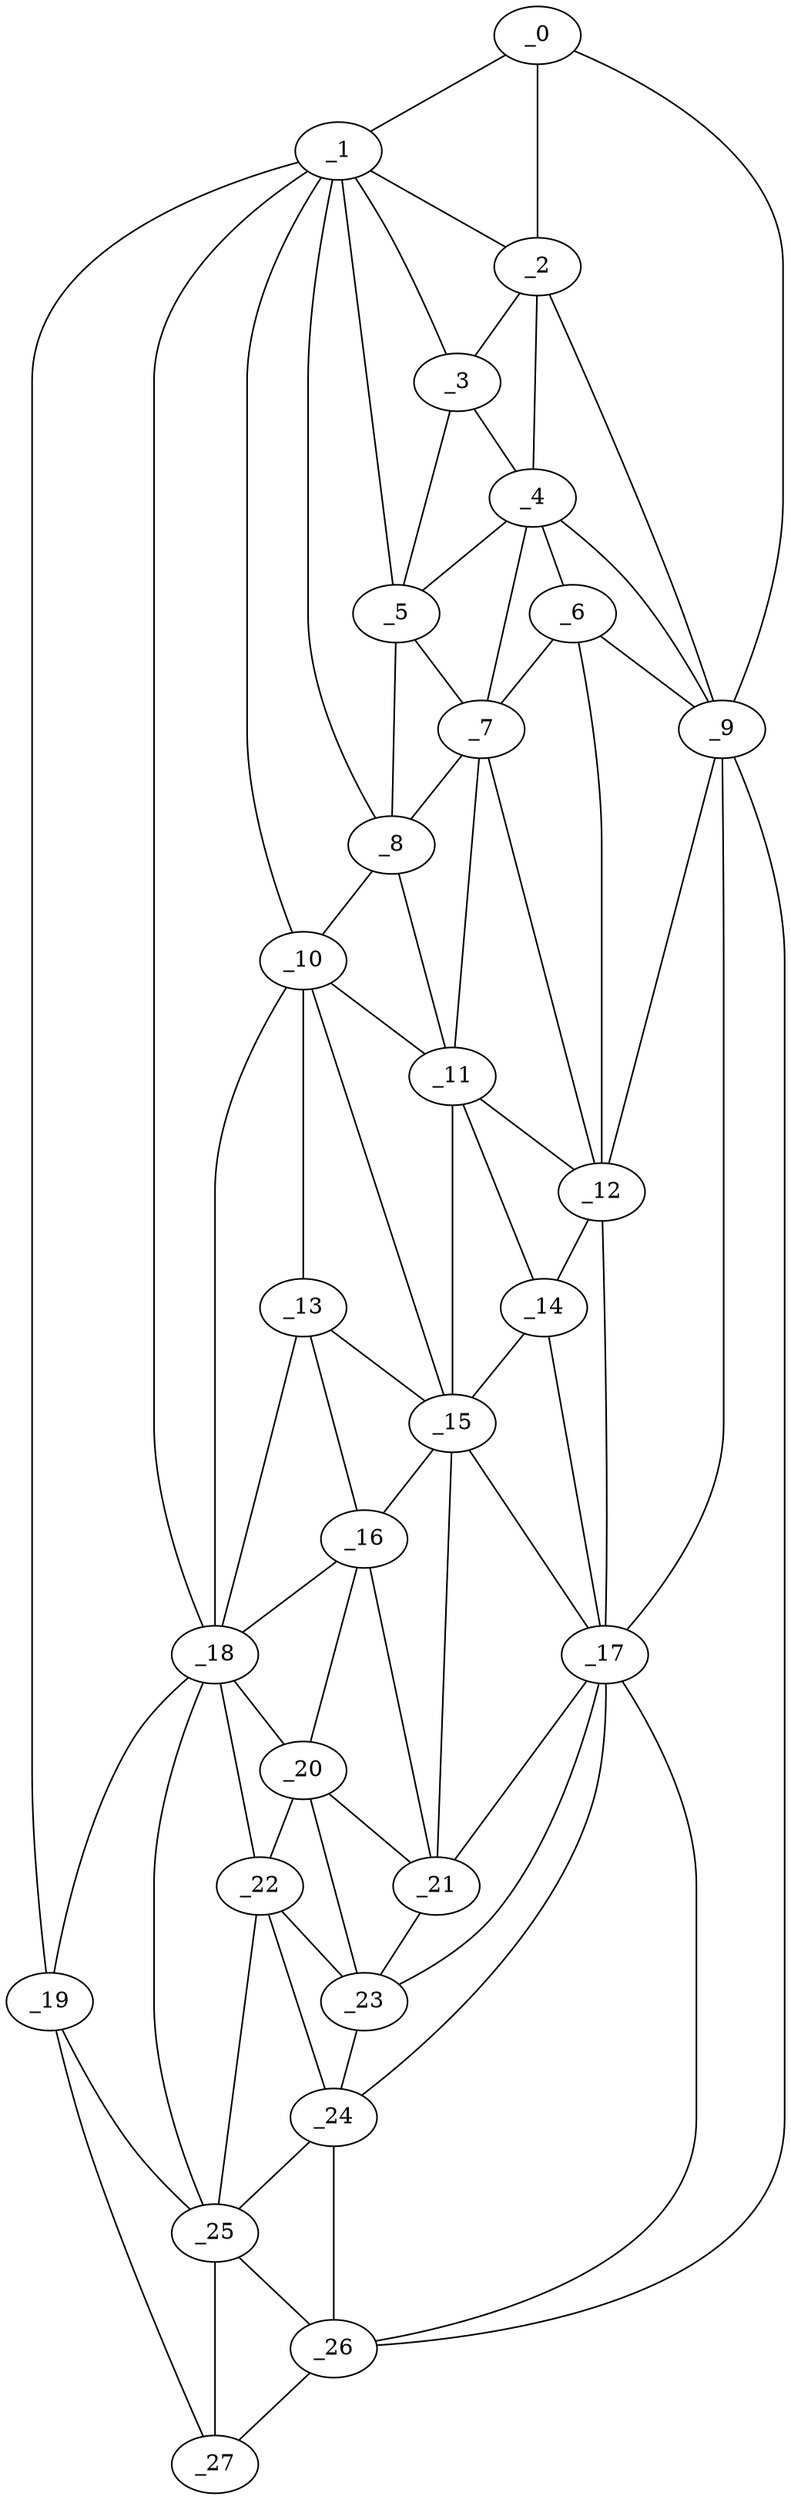 graph "obj67__250.gxl" {
	_0	 [x=5,
		y=18];
	_1	 [x=5,
		y=43];
	_0 -- _1	 [valence=1];
	_2	 [x=22,
		y=22];
	_0 -- _2	 [valence=2];
	_9	 [x=51,
		y=12];
	_0 -- _9	 [valence=1];
	_1 -- _2	 [valence=1];
	_3	 [x=27,
		y=30];
	_1 -- _3	 [valence=2];
	_5	 [x=38,
		y=40];
	_1 -- _5	 [valence=1];
	_8	 [x=48,
		y=50];
	_1 -- _8	 [valence=2];
	_10	 [x=55,
		y=57];
	_1 -- _10	 [valence=1];
	_18	 [x=72,
		y=91];
	_1 -- _18	 [valence=2];
	_19	 [x=73,
		y=115];
	_1 -- _19	 [valence=1];
	_2 -- _3	 [valence=2];
	_4	 [x=34,
		y=24];
	_2 -- _4	 [valence=2];
	_2 -- _9	 [valence=2];
	_3 -- _4	 [valence=2];
	_3 -- _5	 [valence=2];
	_4 -- _5	 [valence=2];
	_6	 [x=45,
		y=28];
	_4 -- _6	 [valence=2];
	_7	 [x=45,
		y=34];
	_4 -- _7	 [valence=2];
	_4 -- _9	 [valence=2];
	_5 -- _7	 [valence=1];
	_5 -- _8	 [valence=1];
	_6 -- _7	 [valence=2];
	_6 -- _9	 [valence=2];
	_12	 [x=61,
		y=33];
	_6 -- _12	 [valence=2];
	_7 -- _8	 [valence=1];
	_11	 [x=57,
		y=50];
	_7 -- _11	 [valence=2];
	_7 -- _12	 [valence=2];
	_8 -- _10	 [valence=1];
	_8 -- _11	 [valence=2];
	_9 -- _12	 [valence=2];
	_17	 [x=72,
		y=42];
	_9 -- _17	 [valence=1];
	_26	 [x=122,
		y=80];
	_9 -- _26	 [valence=1];
	_10 -- _11	 [valence=1];
	_13	 [x=61,
		y=62];
	_10 -- _13	 [valence=1];
	_15	 [x=67,
		y=51];
	_10 -- _15	 [valence=2];
	_10 -- _18	 [valence=2];
	_11 -- _12	 [valence=2];
	_14	 [x=63,
		y=45];
	_11 -- _14	 [valence=1];
	_11 -- _15	 [valence=2];
	_12 -- _14	 [valence=2];
	_12 -- _17	 [valence=2];
	_13 -- _15	 [valence=2];
	_16	 [x=68,
		y=62];
	_13 -- _16	 [valence=1];
	_13 -- _18	 [valence=2];
	_14 -- _15	 [valence=2];
	_14 -- _17	 [valence=1];
	_15 -- _16	 [valence=1];
	_15 -- _17	 [valence=2];
	_21	 [x=77,
		y=56];
	_15 -- _21	 [valence=2];
	_16 -- _18	 [valence=2];
	_20	 [x=76,
		y=64];
	_16 -- _20	 [valence=1];
	_16 -- _21	 [valence=2];
	_17 -- _21	 [valence=1];
	_23	 [x=87,
		y=62];
	_17 -- _23	 [valence=2];
	_24	 [x=100,
		y=70];
	_17 -- _24	 [valence=1];
	_17 -- _26	 [valence=2];
	_18 -- _19	 [valence=2];
	_18 -- _20	 [valence=2];
	_22	 [x=84,
		y=75];
	_18 -- _22	 [valence=2];
	_25	 [x=102,
		y=98];
	_18 -- _25	 [valence=2];
	_19 -- _25	 [valence=2];
	_27	 [x=125,
		y=108];
	_19 -- _27	 [valence=1];
	_20 -- _21	 [valence=2];
	_20 -- _22	 [valence=2];
	_20 -- _23	 [valence=2];
	_21 -- _23	 [valence=2];
	_22 -- _23	 [valence=2];
	_22 -- _24	 [valence=2];
	_22 -- _25	 [valence=1];
	_23 -- _24	 [valence=1];
	_24 -- _25	 [valence=2];
	_24 -- _26	 [valence=1];
	_25 -- _26	 [valence=2];
	_25 -- _27	 [valence=1];
	_26 -- _27	 [valence=1];
}
